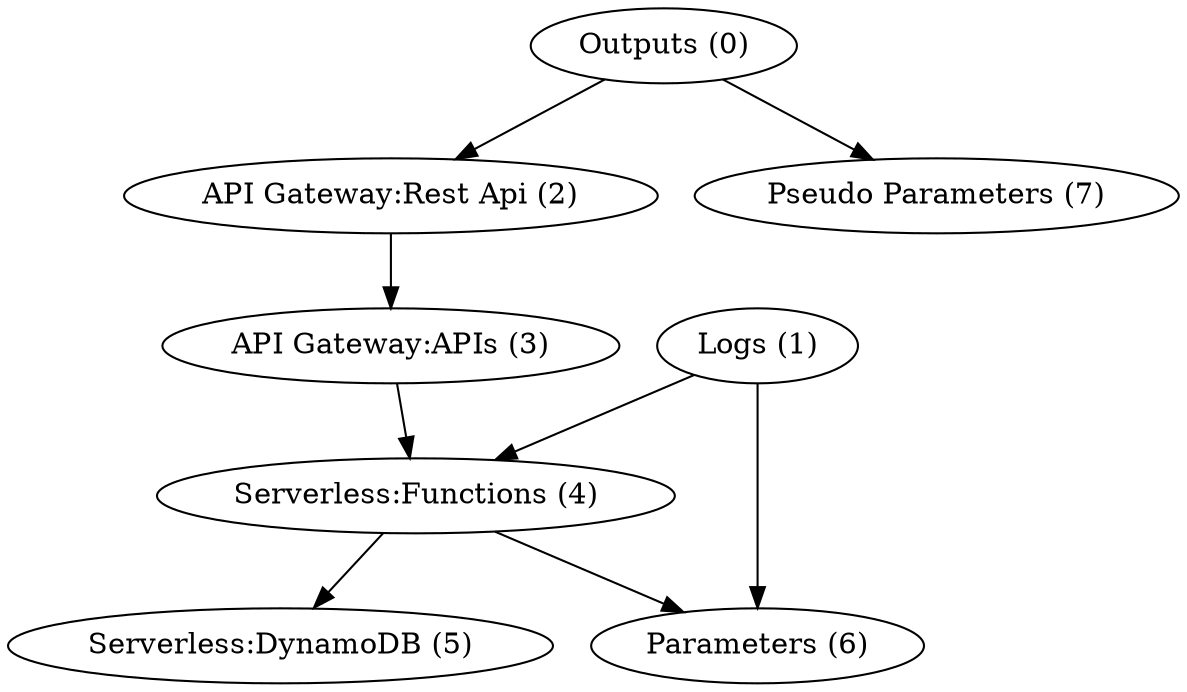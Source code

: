 strict digraph "" {
	node [label="\N"];
	"Serverless:Functions"	[already_ranked=True,
		hierarchy_depth=3,
		label="Serverless:Functions (4)",
		rank=4,
		type="AWS::Serverless::Function"];
	"Serverless:DynamoDB"	[already_ranked=True,
		hierarchy_depth=4,
		label="Serverless:DynamoDB (5)",
		rank=5,
		type="AWS::DynamoDB::*"];
	"Serverless:Functions" -> "Serverless:DynamoDB";
	Parameters	[already_ranked=True,
		hierarchy_depth=4,
		label="Parameters (6)",
		rank=6,
		type="SG::Parameters::*"];
	"Serverless:Functions" -> Parameters;
	Logs	[already_ranked=True,
		hierarchy_depth=0,
		label="Logs (1)",
		rank=1,
		type="AWS::Logs::*"];
	Logs -> "Serverless:Functions";
	Logs -> Parameters;
	Outputs	[already_ranked=True,
		hierarchy_depth=0,
		label="Outputs (0)",
		rank=0,
		type="SG::Outputs::*"];
	"API Gateway:Rest Api"	[already_ranked=True,
		hierarchy_depth=1,
		label="API Gateway:Rest Api (2)",
		rank=2,
		type="AWS::ApiGateway::RestApi"];
	Outputs -> "API Gateway:Rest Api";
	"Pseudo Parameters"	[already_ranked=True,
		hierarchy_depth=1,
		label="Pseudo Parameters (7)",
		rank=7,
		type="SG::Pseudo_Parameters::*"];
	Outputs -> "Pseudo Parameters";
	"API Gateway:APIs"	[already_ranked=True,
		hierarchy_depth=2,
		label="API Gateway:APIs (3)",
		rank=3,
		type="SG::Sub_Resources::API_Paths"];
	"API Gateway:Rest Api" -> "API Gateway:APIs";
	"API Gateway:APIs" -> "Serverless:Functions";
}
